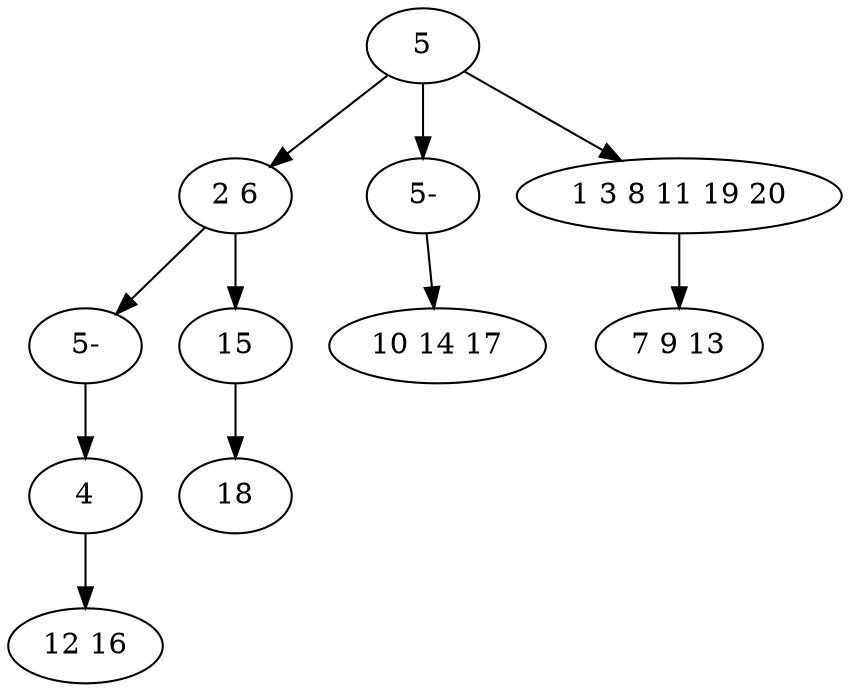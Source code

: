 digraph true_tree {
	"0" -> "1"
	"1" -> "9"
	"0" -> "10"
	"1" -> "4"
	"2" -> "5"
	"0" -> "6"
	"6" -> "7"
	"4" -> "8"
	"9" -> "2"
	"10" -> "3"
	"0" [label="5"];
	"1" [label="2 6"];
	"2" [label="4"];
	"3" [label="10 14 17"];
	"4" [label="15"];
	"5" [label="12 16"];
	"6" [label="1 3 8 11 19 20"];
	"7" [label="7 9 13"];
	"8" [label="18"];
	"9" [label="5-"];
	"10" [label="5-"];
}
